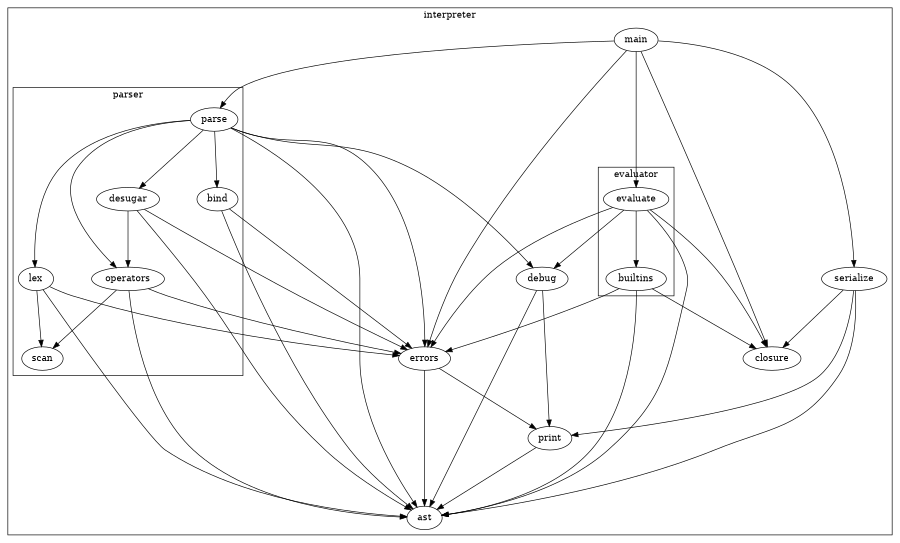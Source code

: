 // to build this diagram, install graphviz and run the following command:
// dot -o architecture.pdf -T pdf architecture.dot
// note: ordering=out seems to be not working due to a bug in graphviz
digraph graphname {
    size=6;
    ranksep=1.2;
    nodesep=0.8;
    mclimit=100;

    subgraph cluster_interpreter {
        label="interpreter";
        subgraph cluster_parser {
            label="parser";
            desugar;
            bind;
            operators;
            parse;
            lex;
            scan;
        }
        ast;
        print;
        debug;
        errors;
        subgraph cluster_evaluator {
            label="evaluator";
            evaluate;
            builtins;
        }
        closure;
        serialize;
        main;
    }

    print -> ast;

    errors -> ast;
    errors -> print;

    debug -> ast;
    debug -> print;

    serialize -> ast;
    serialize -> print;
    serialize -> closure;

    lex -> scan;
    lex -> ast;
    lex -> errors;

    bind -> ast;
    bind -> errors;

    desugar -> ast;
    desugar -> errors;
    desugar -> operators;

    operators -> ast;
    operators -> scan;
    operators -> errors;

    parse -> ast;
    parse -> errors;
    parse -> lex;
    parse -> operators;
    parse -> desugar;
    parse -> bind;
    parse -> debug;

    builtins -> ast;
    builtins -> errors;
    builtins -> closure;

    evaluate -> ast;
    evaluate -> errors;
    evaluate -> debug;
    evaluate -> closure;
    evaluate -> builtins;

    main -> closure;
    main -> errors;
    main -> parse;
    main -> evaluate;
    main -> serialize;
}
